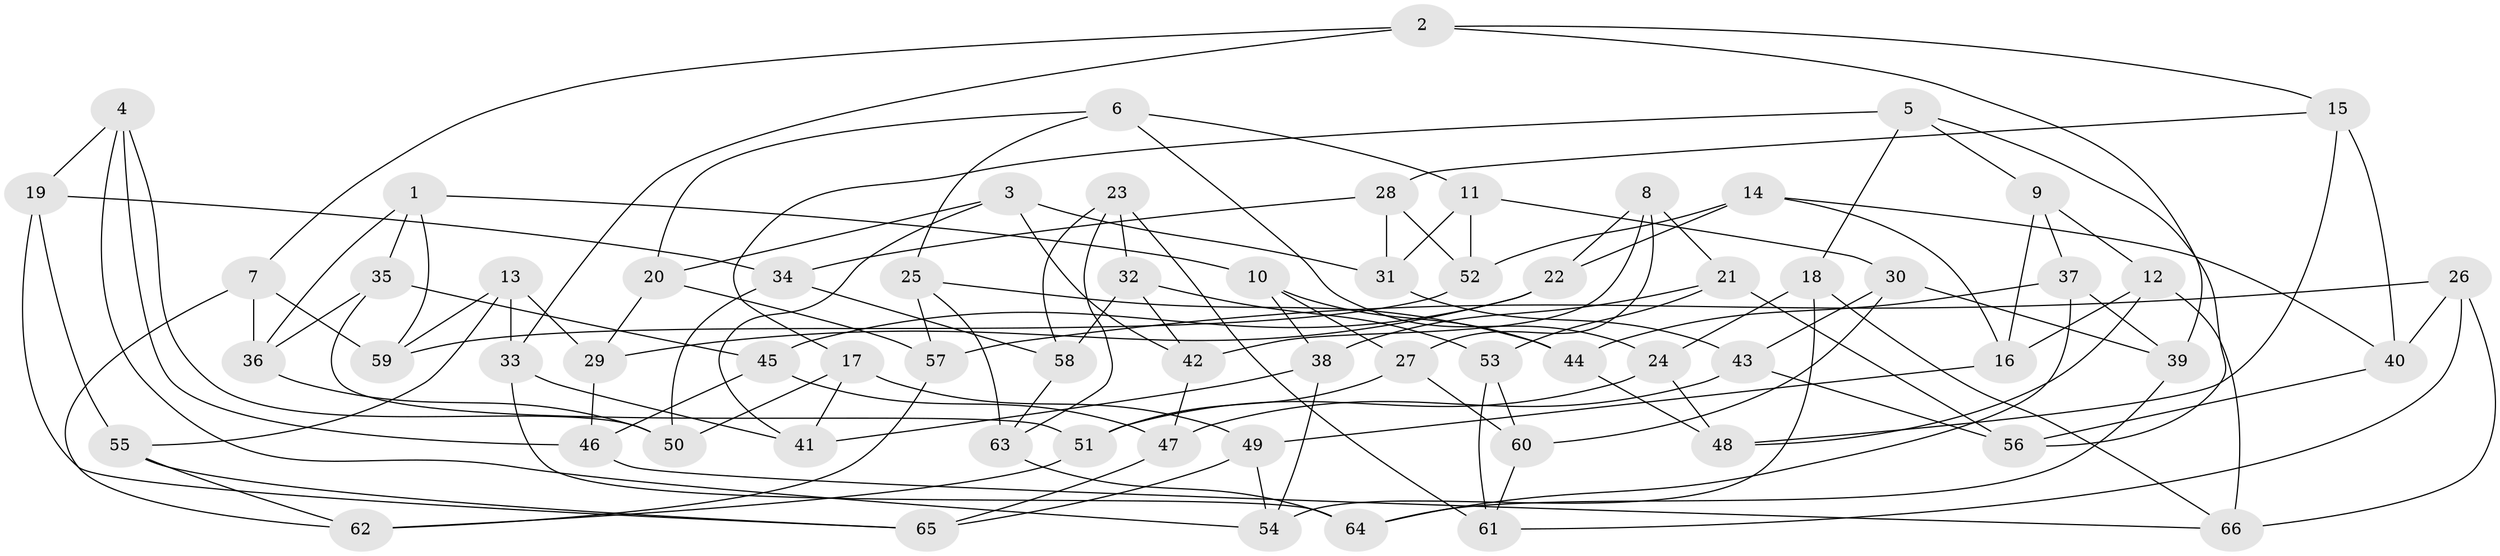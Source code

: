 // coarse degree distribution, {9: 0.18181818181818182, 5: 0.030303030303030304, 4: 0.5454545454545454, 3: 0.15151515151515152, 6: 0.030303030303030304, 7: 0.06060606060606061}
// Generated by graph-tools (version 1.1) at 2025/53/03/04/25 22:53:42]
// undirected, 66 vertices, 132 edges
graph export_dot {
  node [color=gray90,style=filled];
  1;
  2;
  3;
  4;
  5;
  6;
  7;
  8;
  9;
  10;
  11;
  12;
  13;
  14;
  15;
  16;
  17;
  18;
  19;
  20;
  21;
  22;
  23;
  24;
  25;
  26;
  27;
  28;
  29;
  30;
  31;
  32;
  33;
  34;
  35;
  36;
  37;
  38;
  39;
  40;
  41;
  42;
  43;
  44;
  45;
  46;
  47;
  48;
  49;
  50;
  51;
  52;
  53;
  54;
  55;
  56;
  57;
  58;
  59;
  60;
  61;
  62;
  63;
  64;
  65;
  66;
  1 -- 36;
  1 -- 10;
  1 -- 35;
  1 -- 59;
  2 -- 7;
  2 -- 15;
  2 -- 33;
  2 -- 39;
  3 -- 42;
  3 -- 31;
  3 -- 41;
  3 -- 20;
  4 -- 54;
  4 -- 50;
  4 -- 19;
  4 -- 46;
  5 -- 18;
  5 -- 9;
  5 -- 56;
  5 -- 17;
  6 -- 24;
  6 -- 20;
  6 -- 11;
  6 -- 25;
  7 -- 36;
  7 -- 62;
  7 -- 59;
  8 -- 42;
  8 -- 21;
  8 -- 22;
  8 -- 27;
  9 -- 12;
  9 -- 37;
  9 -- 16;
  10 -- 44;
  10 -- 27;
  10 -- 38;
  11 -- 52;
  11 -- 31;
  11 -- 30;
  12 -- 16;
  12 -- 66;
  12 -- 48;
  13 -- 29;
  13 -- 33;
  13 -- 55;
  13 -- 59;
  14 -- 22;
  14 -- 40;
  14 -- 52;
  14 -- 16;
  15 -- 40;
  15 -- 48;
  15 -- 28;
  16 -- 49;
  17 -- 50;
  17 -- 49;
  17 -- 41;
  18 -- 66;
  18 -- 24;
  18 -- 54;
  19 -- 34;
  19 -- 65;
  19 -- 55;
  20 -- 29;
  20 -- 57;
  21 -- 56;
  21 -- 53;
  21 -- 38;
  22 -- 45;
  22 -- 29;
  23 -- 63;
  23 -- 32;
  23 -- 61;
  23 -- 58;
  24 -- 48;
  24 -- 51;
  25 -- 44;
  25 -- 63;
  25 -- 57;
  26 -- 57;
  26 -- 61;
  26 -- 66;
  26 -- 40;
  27 -- 60;
  27 -- 51;
  28 -- 34;
  28 -- 31;
  28 -- 52;
  29 -- 46;
  30 -- 39;
  30 -- 43;
  30 -- 60;
  31 -- 43;
  32 -- 42;
  32 -- 53;
  32 -- 58;
  33 -- 64;
  33 -- 41;
  34 -- 50;
  34 -- 58;
  35 -- 36;
  35 -- 45;
  35 -- 51;
  36 -- 50;
  37 -- 44;
  37 -- 64;
  37 -- 39;
  38 -- 41;
  38 -- 54;
  39 -- 64;
  40 -- 56;
  42 -- 47;
  43 -- 56;
  43 -- 47;
  44 -- 48;
  45 -- 47;
  45 -- 46;
  46 -- 66;
  47 -- 65;
  49 -- 54;
  49 -- 65;
  51 -- 62;
  52 -- 59;
  53 -- 61;
  53 -- 60;
  55 -- 65;
  55 -- 62;
  57 -- 62;
  58 -- 63;
  60 -- 61;
  63 -- 64;
}
